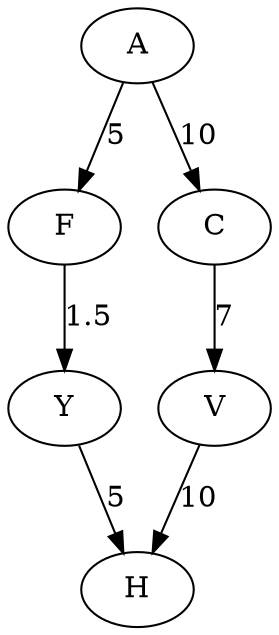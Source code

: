 digraph {
V
A
F
H
Y
C
V -> H[label="10"]
A -> C[label="10"]
A -> F[label="5"]
F -> Y[label="1.5"]
Y -> H[label="5"]
C -> V[label="7"]
}
